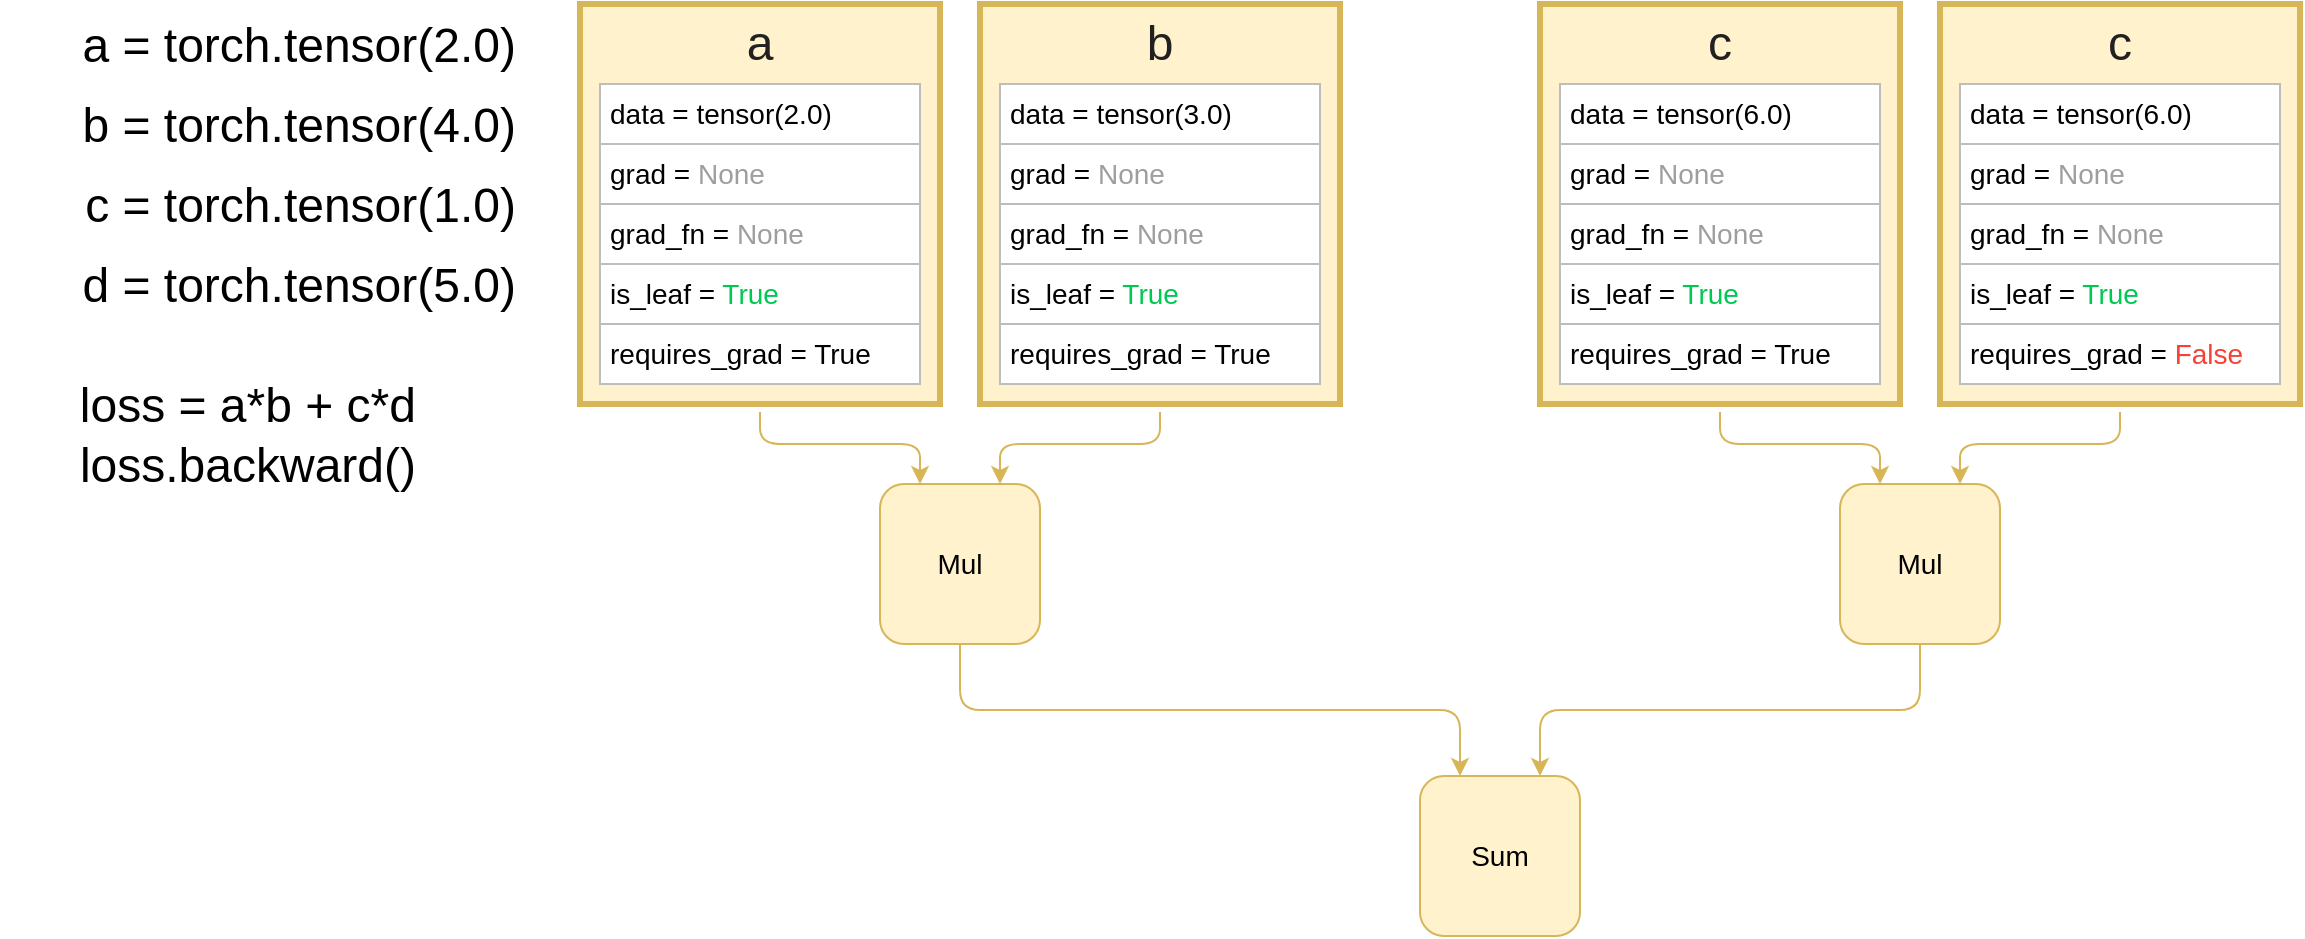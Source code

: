 <mxfile version="21.3.7" type="github">
  <diagram name="Страница 1" id="6cj-dm2TCupNIVutivOo">
    <mxGraphModel dx="1456" dy="687" grid="1" gridSize="10" guides="1" tooltips="1" connect="1" arrows="1" fold="1" page="1" pageScale="1" pageWidth="827" pageHeight="1169" math="0" shadow="0">
      <root>
        <mxCell id="0" />
        <mxCell id="1" parent="0" />
        <mxCell id="ab2Kzsvk-i5Xff6N2FPf-1" style="edgeStyle=orthogonalEdgeStyle;comic=0;html=1;entryX=0.25;entryY=0;shadow=0;startArrow=none;startFill=0;jettySize=auto;orthogonalLoop=1;strokeColor=#d6b656;strokeWidth=1;fontSize=14;fontColor=#000000;fillColor=#fff2cc;rounded=1;" edge="1" parent="1" source="ab2Kzsvk-i5Xff6N2FPf-23" target="ab2Kzsvk-i5Xff6N2FPf-11">
          <mxGeometry relative="1" as="geometry" />
        </mxCell>
        <mxCell id="ab2Kzsvk-i5Xff6N2FPf-2" value="a = torch.tensor(2.0)&lt;br style=&quot;font-size: 24px&quot;&gt;" style="text;html=1;strokeColor=none;fillColor=none;align=right;verticalAlign=top;whiteSpace=wrap;rounded=0;fontSize=24;spacing=2;fontColor=#000000;" vertex="1" parent="1">
          <mxGeometry x="10" y="10" width="260" height="40" as="geometry" />
        </mxCell>
        <mxCell id="ab2Kzsvk-i5Xff6N2FPf-4" value="" style="rounded=0;whiteSpace=wrap;html=1;fillColor=#fff2cc;strokeColor=#d6b656;glass=0;comic=0;shadow=0;strokeWidth=3;perimeterSpacing=4;" vertex="1" parent="1">
          <mxGeometry x="780" y="10" width="180" height="200" as="geometry" />
        </mxCell>
        <mxCell id="ab2Kzsvk-i5Xff6N2FPf-5" value="&lt;div style=&quot;text-align: justify ; font-size: 14px&quot;&gt;data = tensor(6.0)&lt;/div&gt;" style="rounded=0;whiteSpace=wrap;html=1;align=left;fontSize=14;fillColor=#ffffff;strokeColor=#BDBDBD;fontColor=#000000;perimeterSpacing=0;labelBorderColor=none;spacing=5;spacingLeft=0;" vertex="1" parent="1">
          <mxGeometry x="790" y="50" width="160" height="30" as="geometry" />
        </mxCell>
        <mxCell id="ab2Kzsvk-i5Xff6N2FPf-6" value="&lt;div style=&quot;text-align: justify ; font-size: 14px&quot;&gt;grad = &lt;font color=&quot;#9e9e9e&quot;&gt;None&lt;/font&gt;&lt;br&gt;&lt;/div&gt;" style="rounded=0;whiteSpace=wrap;html=1;align=left;fontSize=14;fillColor=#ffffff;strokeColor=#BDBDBD;perimeterSpacing=0;labelBorderColor=none;spacing=5;spacingLeft=0;" vertex="1" parent="1">
          <mxGeometry x="790" y="80" width="160" height="30" as="geometry" />
        </mxCell>
        <mxCell id="ab2Kzsvk-i5Xff6N2FPf-7" value="&lt;div style=&quot;text-align: center ; font-size: 24px&quot;&gt;c&lt;/div&gt;" style="rounded=1;whiteSpace=wrap;html=1;align=center;strokeColor=none;fontSize=24;fillColor=none;fontColor=#212121;" vertex="1" parent="1">
          <mxGeometry x="810" y="10" width="120" height="40" as="geometry" />
        </mxCell>
        <mxCell id="ab2Kzsvk-i5Xff6N2FPf-8" value="&lt;div style=&quot;text-align: justify ; font-size: 14px&quot;&gt;grad_fn = &lt;font color=&quot;#9e9e9e&quot;&gt;None&lt;/font&gt;&lt;br&gt;&lt;/div&gt;" style="rounded=0;whiteSpace=wrap;html=1;align=left;fontSize=14;verticalAlign=middle;fillColor=#ffffff;strokeColor=#BDBDBD;perimeterSpacing=0;labelBorderColor=none;spacing=5;spacingLeft=0;" vertex="1" parent="1">
          <mxGeometry x="790" y="110" width="160" height="30" as="geometry" />
        </mxCell>
        <mxCell id="ab2Kzsvk-i5Xff6N2FPf-9" value="&lt;div style=&quot;text-align: justify ; font-size: 14px&quot;&gt;is_leaf = &lt;font color=&quot;#00c853&quot;&gt;True&lt;/font&gt;&lt;br&gt;&lt;/div&gt;" style="rounded=0;whiteSpace=wrap;html=1;align=left;fontSize=14;verticalAlign=middle;fillColor=#ffffff;strokeColor=#BDBDBD;perimeterSpacing=0;labelBorderColor=none;spacing=5;spacingLeft=0;" vertex="1" parent="1">
          <mxGeometry x="790" y="140" width="160" height="30" as="geometry" />
        </mxCell>
        <mxCell id="ab2Kzsvk-i5Xff6N2FPf-11" value="" style="rounded=1;whiteSpace=wrap;html=1;strokeColor=#d6b656;strokeWidth=1;fillColor=#fff2cc;fontSize=14;align=right;" vertex="1" parent="1">
          <mxGeometry x="450" y="250" width="80" height="80" as="geometry" />
        </mxCell>
        <mxCell id="ab2Kzsvk-i5Xff6N2FPf-12" value="Mul&lt;br&gt;" style="text;html=1;strokeColor=none;fillColor=none;align=center;verticalAlign=middle;whiteSpace=wrap;rounded=0;fontSize=14;" vertex="1" parent="1">
          <mxGeometry x="450" y="270" width="80" height="40" as="geometry" />
        </mxCell>
        <mxCell id="ab2Kzsvk-i5Xff6N2FPf-13" value="b = torch.tensor(4.0)" style="text;html=1;strokeColor=none;fillColor=none;align=right;verticalAlign=top;whiteSpace=wrap;rounded=0;fontSize=24;spacing=2;fontColor=#000000;" vertex="1" parent="1">
          <mxGeometry x="10" y="50" width="260" height="40" as="geometry" />
        </mxCell>
        <mxCell id="ab2Kzsvk-i5Xff6N2FPf-14" style="edgeStyle=orthogonalEdgeStyle;comic=0;html=1;entryX=0.75;entryY=0;shadow=0;startArrow=none;startFill=0;jettySize=auto;orthogonalLoop=1;strokeColor=#d6b656;strokeWidth=1;fontSize=14;fontColor=#000000;fillColor=#fff2cc;rounded=1;" edge="1" parent="1" source="ab2Kzsvk-i5Xff6N2FPf-15" target="ab2Kzsvk-i5Xff6N2FPf-11">
          <mxGeometry relative="1" as="geometry" />
        </mxCell>
        <mxCell id="ab2Kzsvk-i5Xff6N2FPf-15" value="" style="rounded=0;whiteSpace=wrap;html=1;fillColor=#fff2cc;strokeColor=#d6b656;glass=0;comic=0;shadow=0;strokeWidth=3;perimeterSpacing=4;" vertex="1" parent="1">
          <mxGeometry x="500" y="10" width="180" height="200" as="geometry" />
        </mxCell>
        <mxCell id="ab2Kzsvk-i5Xff6N2FPf-16" value="&lt;div style=&quot;text-align: justify ; font-size: 14px&quot;&gt;data = tensor(3.0)&lt;/div&gt;" style="rounded=0;whiteSpace=wrap;html=1;align=left;fontSize=14;fillColor=#ffffff;strokeColor=#BDBDBD;fontColor=#000000;perimeterSpacing=0;labelBorderColor=none;spacing=5;spacingLeft=0;" vertex="1" parent="1">
          <mxGeometry x="510" y="50" width="160" height="30" as="geometry" />
        </mxCell>
        <mxCell id="ab2Kzsvk-i5Xff6N2FPf-17" value="&lt;div style=&quot;text-align: justify ; font-size: 14px&quot;&gt;grad = &lt;font color=&quot;#9e9e9e&quot;&gt;None&lt;/font&gt;&lt;br&gt;&lt;/div&gt;" style="rounded=0;whiteSpace=wrap;html=1;align=left;fontSize=14;fillColor=#ffffff;strokeColor=#BDBDBD;perimeterSpacing=0;labelBorderColor=none;spacing=5;spacingLeft=0;" vertex="1" parent="1">
          <mxGeometry x="510" y="80" width="160" height="30" as="geometry" />
        </mxCell>
        <mxCell id="ab2Kzsvk-i5Xff6N2FPf-18" value="&lt;div style=&quot;text-align: center ; font-size: 24px&quot;&gt;b&lt;/div&gt;" style="rounded=1;whiteSpace=wrap;html=1;align=center;strokeColor=none;fontSize=24;fillColor=none;fontColor=#212121;" vertex="1" parent="1">
          <mxGeometry x="530" y="10" width="120" height="40" as="geometry" />
        </mxCell>
        <mxCell id="ab2Kzsvk-i5Xff6N2FPf-19" value="&lt;div style=&quot;text-align: justify ; font-size: 14px&quot;&gt;grad_fn = &lt;font color=&quot;#9e9e9e&quot;&gt;None&lt;/font&gt;&lt;br&gt;&lt;/div&gt;" style="rounded=0;whiteSpace=wrap;html=1;align=left;fontSize=14;verticalAlign=middle;fillColor=#ffffff;strokeColor=#BDBDBD;perimeterSpacing=0;labelBorderColor=none;spacing=5;spacingLeft=0;" vertex="1" parent="1">
          <mxGeometry x="510" y="110" width="160" height="30" as="geometry" />
        </mxCell>
        <mxCell id="ab2Kzsvk-i5Xff6N2FPf-20" value="&lt;div style=&quot;text-align: justify ; font-size: 14px&quot;&gt;is_leaf = &lt;font color=&quot;#00c853&quot;&gt;True&lt;/font&gt;&lt;br&gt;&lt;/div&gt;" style="rounded=0;whiteSpace=wrap;html=1;align=left;fontSize=14;verticalAlign=middle;fillColor=#ffffff;strokeColor=#BDBDBD;perimeterSpacing=0;labelBorderColor=none;spacing=5;spacingLeft=0;" vertex="1" parent="1">
          <mxGeometry x="510" y="140" width="160" height="30" as="geometry" />
        </mxCell>
        <mxCell id="ab2Kzsvk-i5Xff6N2FPf-21" value="&lt;div style=&quot;text-align: justify ; font-size: 14px&quot;&gt;&lt;span style=&quot;font-size: 14px&quot;&gt;requires_grad = True&lt;/span&gt;&lt;/div&gt;" style="rounded=0;whiteSpace=wrap;html=1;align=left;fontSize=14;verticalAlign=middle;fillColor=#ffffff;strokeColor=#BDBDBD;perimeterSpacing=0;labelBorderColor=none;spacing=5;spacingLeft=0;" vertex="1" parent="1">
          <mxGeometry x="510" y="170" width="160" height="30" as="geometry" />
        </mxCell>
        <mxCell id="ab2Kzsvk-i5Xff6N2FPf-22" value="" style="group" vertex="1" connectable="0" parent="1">
          <mxGeometry x="300" y="10" width="180" height="200" as="geometry" />
        </mxCell>
        <mxCell id="ab2Kzsvk-i5Xff6N2FPf-23" value="" style="rounded=0;whiteSpace=wrap;html=1;fillColor=#fff2cc;strokeColor=#d6b656;glass=0;comic=0;shadow=0;strokeWidth=3;perimeterSpacing=4;" vertex="1" parent="ab2Kzsvk-i5Xff6N2FPf-22">
          <mxGeometry width="180" height="200" as="geometry" />
        </mxCell>
        <mxCell id="ab2Kzsvk-i5Xff6N2FPf-24" value="&lt;div style=&quot;text-align: center ; font-size: 24px&quot;&gt;a&lt;/div&gt;" style="rounded=1;whiteSpace=wrap;html=1;align=center;strokeColor=none;fontSize=24;fillColor=none;fontColor=#212121;" vertex="1" parent="ab2Kzsvk-i5Xff6N2FPf-22">
          <mxGeometry x="30" width="120" height="40" as="geometry" />
        </mxCell>
        <mxCell id="ab2Kzsvk-i5Xff6N2FPf-25" value="&lt;div style=&quot;text-align: justify ; font-size: 14px&quot;&gt;grad_fn = &lt;font color=&quot;#9e9e9e&quot;&gt;None&lt;/font&gt;&lt;br&gt;&lt;/div&gt;" style="rounded=0;whiteSpace=wrap;html=1;align=left;fontSize=14;verticalAlign=middle;fillColor=#ffffff;strokeColor=#BDBDBD;perimeterSpacing=0;labelBorderColor=none;spacing=5;spacingLeft=0;" vertex="1" parent="ab2Kzsvk-i5Xff6N2FPf-22">
          <mxGeometry x="10" y="100" width="160" height="30" as="geometry" />
        </mxCell>
        <mxCell id="ab2Kzsvk-i5Xff6N2FPf-26" value="&lt;div style=&quot;text-align: justify ; font-size: 14px&quot;&gt;is_leaf = &lt;font color=&quot;#00c853&quot;&gt;True&lt;/font&gt;&lt;br&gt;&lt;/div&gt;" style="rounded=0;whiteSpace=wrap;html=1;align=left;fontSize=14;verticalAlign=middle;fillColor=#ffffff;strokeColor=#BDBDBD;perimeterSpacing=0;labelBorderColor=none;spacing=5;spacingLeft=0;" vertex="1" parent="ab2Kzsvk-i5Xff6N2FPf-22">
          <mxGeometry x="10" y="130" width="160" height="30" as="geometry" />
        </mxCell>
        <mxCell id="ab2Kzsvk-i5Xff6N2FPf-27" value="&lt;div style=&quot;text-align: justify ; font-size: 14px&quot;&gt;&lt;span style=&quot;font-size: 14px&quot;&gt;requires_grad = True&lt;/span&gt;&lt;/div&gt;" style="rounded=0;whiteSpace=wrap;html=1;align=left;fontSize=14;verticalAlign=middle;fillColor=#ffffff;strokeColor=#BDBDBD;perimeterSpacing=0;labelBorderColor=none;spacing=5;spacingLeft=0;" vertex="1" parent="ab2Kzsvk-i5Xff6N2FPf-22">
          <mxGeometry x="10" y="160" width="160" height="30" as="geometry" />
        </mxCell>
        <mxCell id="ab2Kzsvk-i5Xff6N2FPf-28" value="" style="group" vertex="1" connectable="0" parent="ab2Kzsvk-i5Xff6N2FPf-22">
          <mxGeometry x="10" y="40" width="160" height="60" as="geometry" />
        </mxCell>
        <mxCell id="ab2Kzsvk-i5Xff6N2FPf-29" value="&lt;div style=&quot;text-align: justify ; font-size: 14px&quot;&gt;data = tensor(2.0)&lt;/div&gt;" style="rounded=0;whiteSpace=wrap;html=1;align=left;fontSize=14;fillColor=#ffffff;strokeColor=#BDBDBD;fontColor=#000000;perimeterSpacing=0;labelBorderColor=none;spacing=5;spacingLeft=0;" vertex="1" parent="ab2Kzsvk-i5Xff6N2FPf-28">
          <mxGeometry width="160" height="30" as="geometry" />
        </mxCell>
        <mxCell id="ab2Kzsvk-i5Xff6N2FPf-30" value="&lt;div style=&quot;text-align: justify ; font-size: 14px&quot;&gt;grad = &lt;font color=&quot;#9e9e9e&quot;&gt;None&lt;/font&gt;&lt;br&gt;&lt;/div&gt;" style="rounded=0;whiteSpace=wrap;html=1;align=left;fontSize=14;fillColor=#ffffff;strokeColor=#BDBDBD;perimeterSpacing=0;labelBorderColor=none;spacing=5;spacingLeft=0;" vertex="1" parent="ab2Kzsvk-i5Xff6N2FPf-28">
          <mxGeometry y="30" width="160" height="30" as="geometry" />
        </mxCell>
        <mxCell id="ab2Kzsvk-i5Xff6N2FPf-31" value="&lt;div style=&quot;text-align: justify ; font-size: 14px&quot;&gt;&lt;span style=&quot;font-size: 14px&quot;&gt;requires_grad = True&lt;/span&gt;&lt;/div&gt;" style="rounded=0;whiteSpace=wrap;html=1;align=left;fontSize=14;verticalAlign=middle;fillColor=#ffffff;strokeColor=#BDBDBD;perimeterSpacing=0;labelBorderColor=none;spacing=5;spacingLeft=0;" vertex="1" parent="1">
          <mxGeometry x="790" y="170" width="160" height="30" as="geometry" />
        </mxCell>
        <mxCell id="ab2Kzsvk-i5Xff6N2FPf-32" value="" style="rounded=0;whiteSpace=wrap;html=1;fillColor=#fff2cc;strokeColor=#d6b656;glass=0;comic=0;shadow=0;strokeWidth=3;perimeterSpacing=4;" vertex="1" parent="1">
          <mxGeometry x="980" y="10" width="180" height="200" as="geometry" />
        </mxCell>
        <mxCell id="ab2Kzsvk-i5Xff6N2FPf-33" value="&lt;div style=&quot;text-align: justify ; font-size: 14px&quot;&gt;data = tensor(6.0)&lt;/div&gt;" style="rounded=0;whiteSpace=wrap;html=1;align=left;fontSize=14;fillColor=#ffffff;strokeColor=#BDBDBD;fontColor=#000000;perimeterSpacing=0;labelBorderColor=none;spacing=5;spacingLeft=0;" vertex="1" parent="1">
          <mxGeometry x="990" y="50" width="160" height="30" as="geometry" />
        </mxCell>
        <mxCell id="ab2Kzsvk-i5Xff6N2FPf-34" value="&lt;div style=&quot;text-align: justify ; font-size: 14px&quot;&gt;grad = &lt;font color=&quot;#9e9e9e&quot;&gt;None&lt;/font&gt;&lt;br&gt;&lt;/div&gt;" style="rounded=0;whiteSpace=wrap;html=1;align=left;fontSize=14;fillColor=#ffffff;strokeColor=#BDBDBD;perimeterSpacing=0;labelBorderColor=none;spacing=5;spacingLeft=0;" vertex="1" parent="1">
          <mxGeometry x="990" y="80" width="160" height="30" as="geometry" />
        </mxCell>
        <mxCell id="ab2Kzsvk-i5Xff6N2FPf-35" value="&lt;div style=&quot;text-align: center ; font-size: 24px&quot;&gt;c&lt;/div&gt;" style="rounded=1;whiteSpace=wrap;html=1;align=center;strokeColor=none;fontSize=24;fillColor=none;fontColor=#212121;" vertex="1" parent="1">
          <mxGeometry x="1010" y="10" width="120" height="40" as="geometry" />
        </mxCell>
        <mxCell id="ab2Kzsvk-i5Xff6N2FPf-36" value="&lt;div style=&quot;text-align: justify ; font-size: 14px&quot;&gt;grad_fn = &lt;font color=&quot;#9e9e9e&quot;&gt;None&lt;/font&gt;&lt;br&gt;&lt;/div&gt;" style="rounded=0;whiteSpace=wrap;html=1;align=left;fontSize=14;verticalAlign=middle;fillColor=#ffffff;strokeColor=#BDBDBD;perimeterSpacing=0;labelBorderColor=none;spacing=5;spacingLeft=0;" vertex="1" parent="1">
          <mxGeometry x="990" y="110" width="160" height="30" as="geometry" />
        </mxCell>
        <mxCell id="ab2Kzsvk-i5Xff6N2FPf-37" value="&lt;div style=&quot;text-align: justify ; font-size: 14px&quot;&gt;is_leaf = &lt;font color=&quot;#00c853&quot;&gt;True&lt;/font&gt;&lt;br&gt;&lt;/div&gt;" style="rounded=0;whiteSpace=wrap;html=1;align=left;fontSize=14;verticalAlign=middle;fillColor=#ffffff;strokeColor=#BDBDBD;perimeterSpacing=0;labelBorderColor=none;spacing=5;spacingLeft=0;" vertex="1" parent="1">
          <mxGeometry x="990" y="140" width="160" height="30" as="geometry" />
        </mxCell>
        <mxCell id="ab2Kzsvk-i5Xff6N2FPf-38" value="&lt;div style=&quot;text-align: justify ; font-size: 14px&quot;&gt;&lt;span style=&quot;font-size: 14px&quot;&gt;requires_grad = &lt;font color=&quot;#f44336&quot;&gt;False&lt;/font&gt;&lt;/span&gt;&lt;/div&gt;" style="rounded=0;whiteSpace=wrap;html=1;align=left;fontSize=14;verticalAlign=middle;fillColor=#ffffff;strokeColor=#BDBDBD;perimeterSpacing=0;labelBorderColor=none;spacing=5;spacingLeft=0;" vertex="1" parent="1">
          <mxGeometry x="990" y="170" width="160" height="30" as="geometry" />
        </mxCell>
        <mxCell id="ab2Kzsvk-i5Xff6N2FPf-39" value="c = torch.tensor(1.0)" style="text;html=1;strokeColor=none;fillColor=none;align=right;verticalAlign=top;whiteSpace=wrap;rounded=0;fontSize=24;spacing=2;fontColor=#000000;" vertex="1" parent="1">
          <mxGeometry x="10" y="90" width="260" height="40" as="geometry" />
        </mxCell>
        <mxCell id="ab2Kzsvk-i5Xff6N2FPf-40" value="d = torch.tensor(5.0)" style="text;html=1;strokeColor=none;fillColor=none;align=right;verticalAlign=top;whiteSpace=wrap;rounded=0;fontSize=24;spacing=2;fontColor=#000000;" vertex="1" parent="1">
          <mxGeometry x="10" y="130" width="260" height="40" as="geometry" />
        </mxCell>
        <mxCell id="ab2Kzsvk-i5Xff6N2FPf-42" style="edgeStyle=orthogonalEdgeStyle;comic=0;html=1;entryX=0.25;entryY=0;shadow=0;startArrow=none;startFill=0;jettySize=auto;orthogonalLoop=1;strokeColor=#d6b656;strokeWidth=1;fontSize=14;fontColor=#000000;fillColor=#fff2cc;rounded=1;exitX=0.5;exitY=1;exitDx=0;exitDy=0;" edge="1" parent="1" target="ab2Kzsvk-i5Xff6N2FPf-43" source="ab2Kzsvk-i5Xff6N2FPf-4">
          <mxGeometry relative="1" as="geometry">
            <mxPoint x="880" y="214" as="sourcePoint" />
          </mxGeometry>
        </mxCell>
        <mxCell id="ab2Kzsvk-i5Xff6N2FPf-43" value="" style="rounded=1;whiteSpace=wrap;html=1;strokeColor=#d6b656;strokeWidth=1;fillColor=#fff2cc;fontSize=14;align=right;" vertex="1" parent="1">
          <mxGeometry x="930" y="250" width="80" height="80" as="geometry" />
        </mxCell>
        <mxCell id="ab2Kzsvk-i5Xff6N2FPf-44" value="Mul&lt;br&gt;" style="text;html=1;strokeColor=none;fillColor=none;align=center;verticalAlign=middle;whiteSpace=wrap;rounded=0;fontSize=14;" vertex="1" parent="1">
          <mxGeometry x="930" y="270" width="80" height="40" as="geometry" />
        </mxCell>
        <mxCell id="ab2Kzsvk-i5Xff6N2FPf-45" style="edgeStyle=orthogonalEdgeStyle;comic=0;html=1;entryX=0.75;entryY=0;shadow=0;startArrow=none;startFill=0;jettySize=auto;orthogonalLoop=1;strokeColor=#d6b656;strokeWidth=1;fontSize=14;fontColor=#000000;fillColor=#fff2cc;rounded=1;exitX=0.5;exitY=1;exitDx=0;exitDy=0;" edge="1" parent="1" target="ab2Kzsvk-i5Xff6N2FPf-43" source="ab2Kzsvk-i5Xff6N2FPf-32">
          <mxGeometry relative="1" as="geometry">
            <mxPoint x="1070" y="250" as="sourcePoint" />
          </mxGeometry>
        </mxCell>
        <mxCell id="ab2Kzsvk-i5Xff6N2FPf-46" value="loss = a*b + c*d" style="text;html=1;strokeColor=none;fillColor=none;align=right;verticalAlign=top;whiteSpace=wrap;rounded=0;fontSize=24;spacing=2;fontColor=#000000;" vertex="1" parent="1">
          <mxGeometry x="40" y="190" width="180" height="40" as="geometry" />
        </mxCell>
        <mxCell id="ab2Kzsvk-i5Xff6N2FPf-48" value="loss.backward()" style="text;html=1;strokeColor=none;fillColor=none;align=right;verticalAlign=top;whiteSpace=wrap;rounded=0;fontSize=24;spacing=2;fontColor=#000000;" vertex="1" parent="1">
          <mxGeometry x="50" y="220" width="170" height="40" as="geometry" />
        </mxCell>
        <mxCell id="ab2Kzsvk-i5Xff6N2FPf-49" style="edgeStyle=orthogonalEdgeStyle;comic=0;html=1;entryX=0.25;entryY=0;shadow=0;startArrow=none;startFill=0;jettySize=auto;orthogonalLoop=1;strokeColor=#d6b656;strokeWidth=1;fontSize=14;fontColor=#000000;fillColor=#fff2cc;rounded=1;exitX=0.5;exitY=1;exitDx=0;exitDy=0;" edge="1" parent="1" target="ab2Kzsvk-i5Xff6N2FPf-50" source="ab2Kzsvk-i5Xff6N2FPf-11">
          <mxGeometry relative="1" as="geometry">
            <mxPoint x="660" y="360" as="sourcePoint" />
          </mxGeometry>
        </mxCell>
        <mxCell id="ab2Kzsvk-i5Xff6N2FPf-50" value="" style="rounded=1;whiteSpace=wrap;html=1;strokeColor=#d6b656;strokeWidth=1;fillColor=#fff2cc;fontSize=14;align=right;" vertex="1" parent="1">
          <mxGeometry x="720" y="396" width="80" height="80" as="geometry" />
        </mxCell>
        <mxCell id="ab2Kzsvk-i5Xff6N2FPf-51" value="Sum" style="text;html=1;strokeColor=none;fillColor=none;align=center;verticalAlign=middle;whiteSpace=wrap;rounded=0;fontSize=14;" vertex="1" parent="1">
          <mxGeometry x="720" y="416" width="80" height="40" as="geometry" />
        </mxCell>
        <mxCell id="ab2Kzsvk-i5Xff6N2FPf-52" style="edgeStyle=orthogonalEdgeStyle;comic=0;html=1;entryX=0.75;entryY=0;shadow=0;startArrow=none;startFill=0;jettySize=auto;orthogonalLoop=1;strokeColor=#d6b656;strokeWidth=1;fontSize=14;fontColor=#000000;fillColor=#fff2cc;rounded=1;exitX=0.5;exitY=1;exitDx=0;exitDy=0;" edge="1" parent="1" target="ab2Kzsvk-i5Xff6N2FPf-50" source="ab2Kzsvk-i5Xff6N2FPf-43">
          <mxGeometry relative="1" as="geometry">
            <mxPoint x="860" y="360" as="sourcePoint" />
          </mxGeometry>
        </mxCell>
      </root>
    </mxGraphModel>
  </diagram>
</mxfile>
